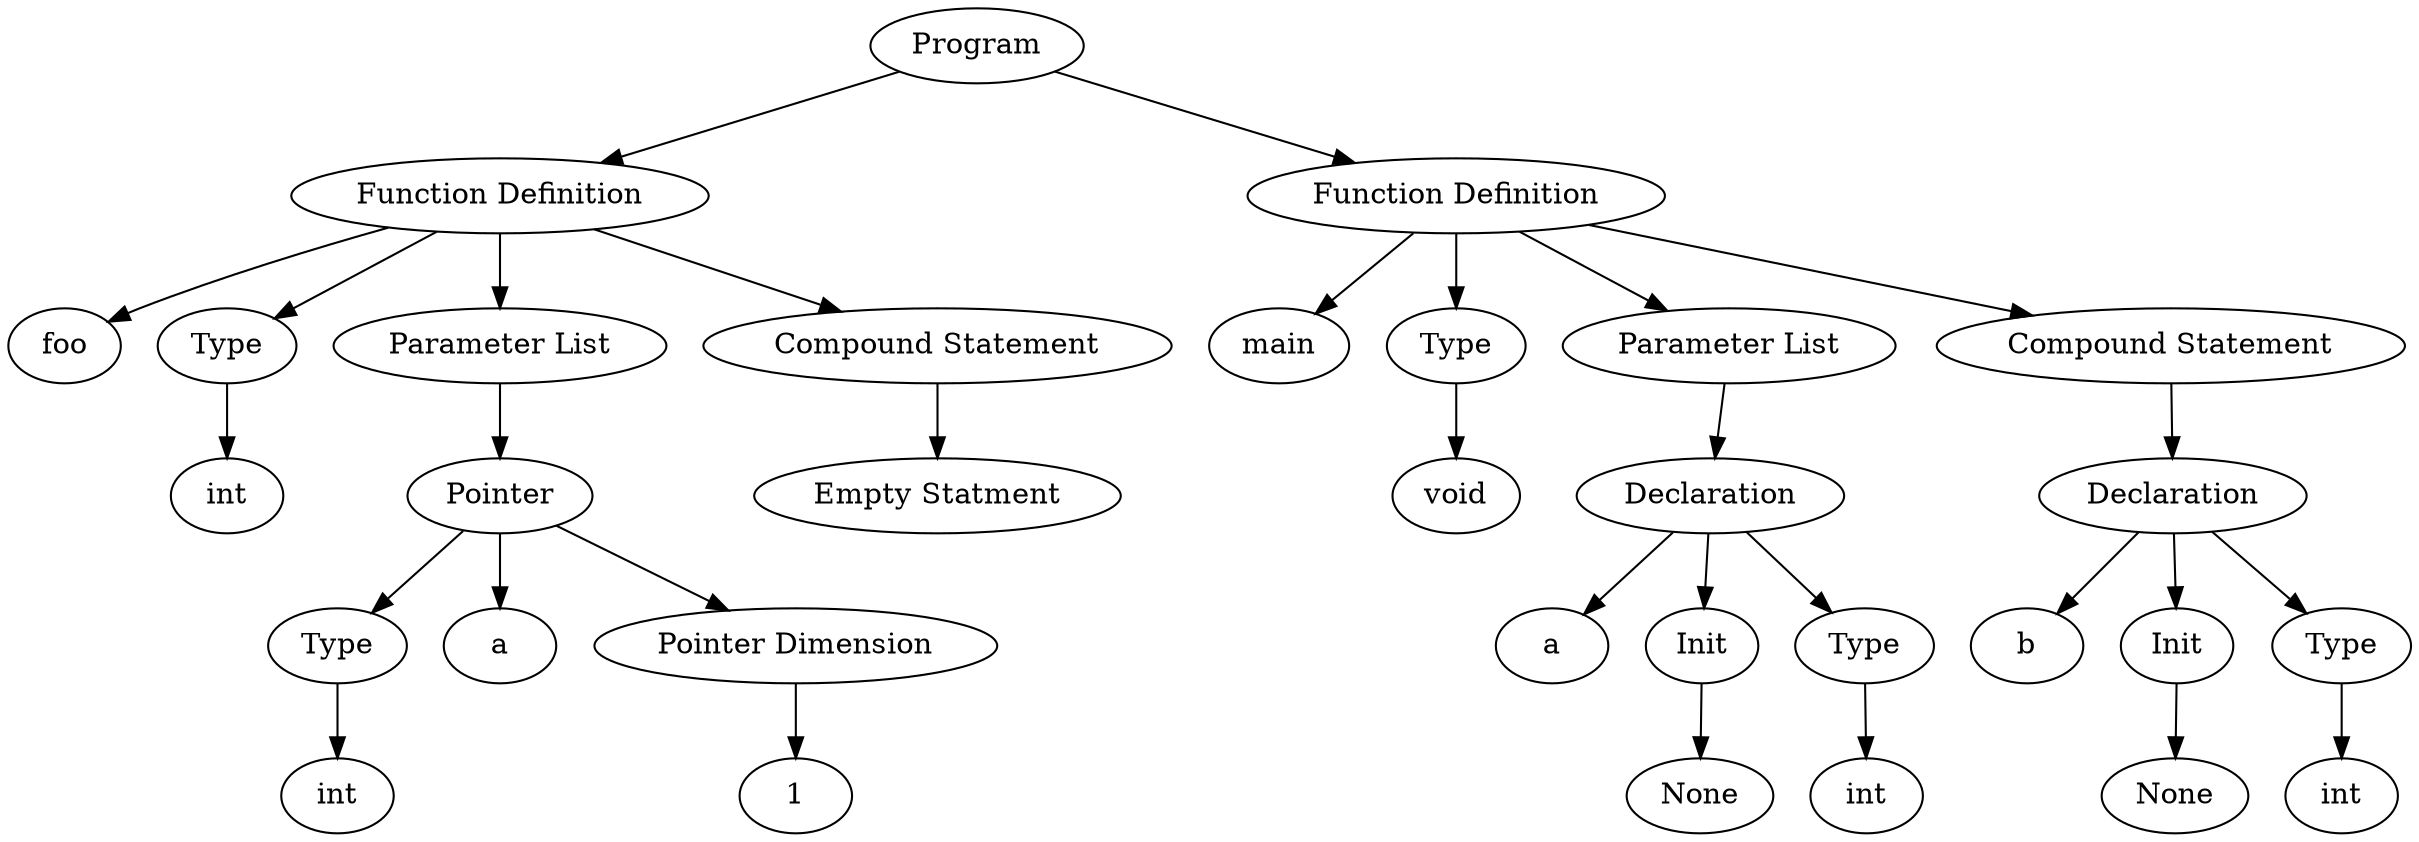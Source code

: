digraph parse_tree {
{gv100000[label="Program"]}->{gv100012[label="Function Definition"]}{gv100012[label="Function Definition"]}->{gv100013[label="foo"] gv100001[label="Type"] gv100003[label="Parameter List"] gv100010[label="Compound Statement"]};
{gv100001[label="Type"]}->{gv100002[label="int"]};
{gv100003[label="Parameter List"]}->{gv100004[label="Pointer"]};
{gv100004[label="Pointer"]}->{gv100006[label="Type"] gv100005[label="a"] gv100009[label="Pointer Dimension"]}{gv100009[label="Pointer Dimension"]}->{gv100008[label="1"]}{gv100006[label="Type"]}->{gv100007[label="int"]};
{gv100010[label="Compound Statement"]}->{gv100011[label="Empty Statment"]};
{gv100000[label="Program"]}->{gv100030[label="Function Definition"]}{gv100030[label="Function Definition"]}->{gv100031[label="main"] gv100014[label="Type"] gv100016[label="Parameter List"] gv100023[label="Compound Statement"]};
{gv100014[label="Type"]}->{gv100015[label="void"]};
{gv100016[label="Parameter List"]}->{{gv100018[label="Declaration"]}};
{gv100018[label="Declaration"]}->{gv100021[label="a"] gv100017[label="Init"] gv100019[label="Type"]};
{gv100017[label="Init"]}->{gv100022[label="None"]};
{gv100019[label="Type"]}->{gv100020[label="int"]};
{gv100023[label="Compound Statement"]}->{{gv100025[label="Declaration"]}};
{gv100025[label="Declaration"]}->{gv100028[label="b"] gv100024[label="Init"] gv100026[label="Type"]};
{gv100024[label="Init"]}->{gv100029[label="None"]};
{gv100026[label="Type"]}->{gv100027[label="int"]};
}